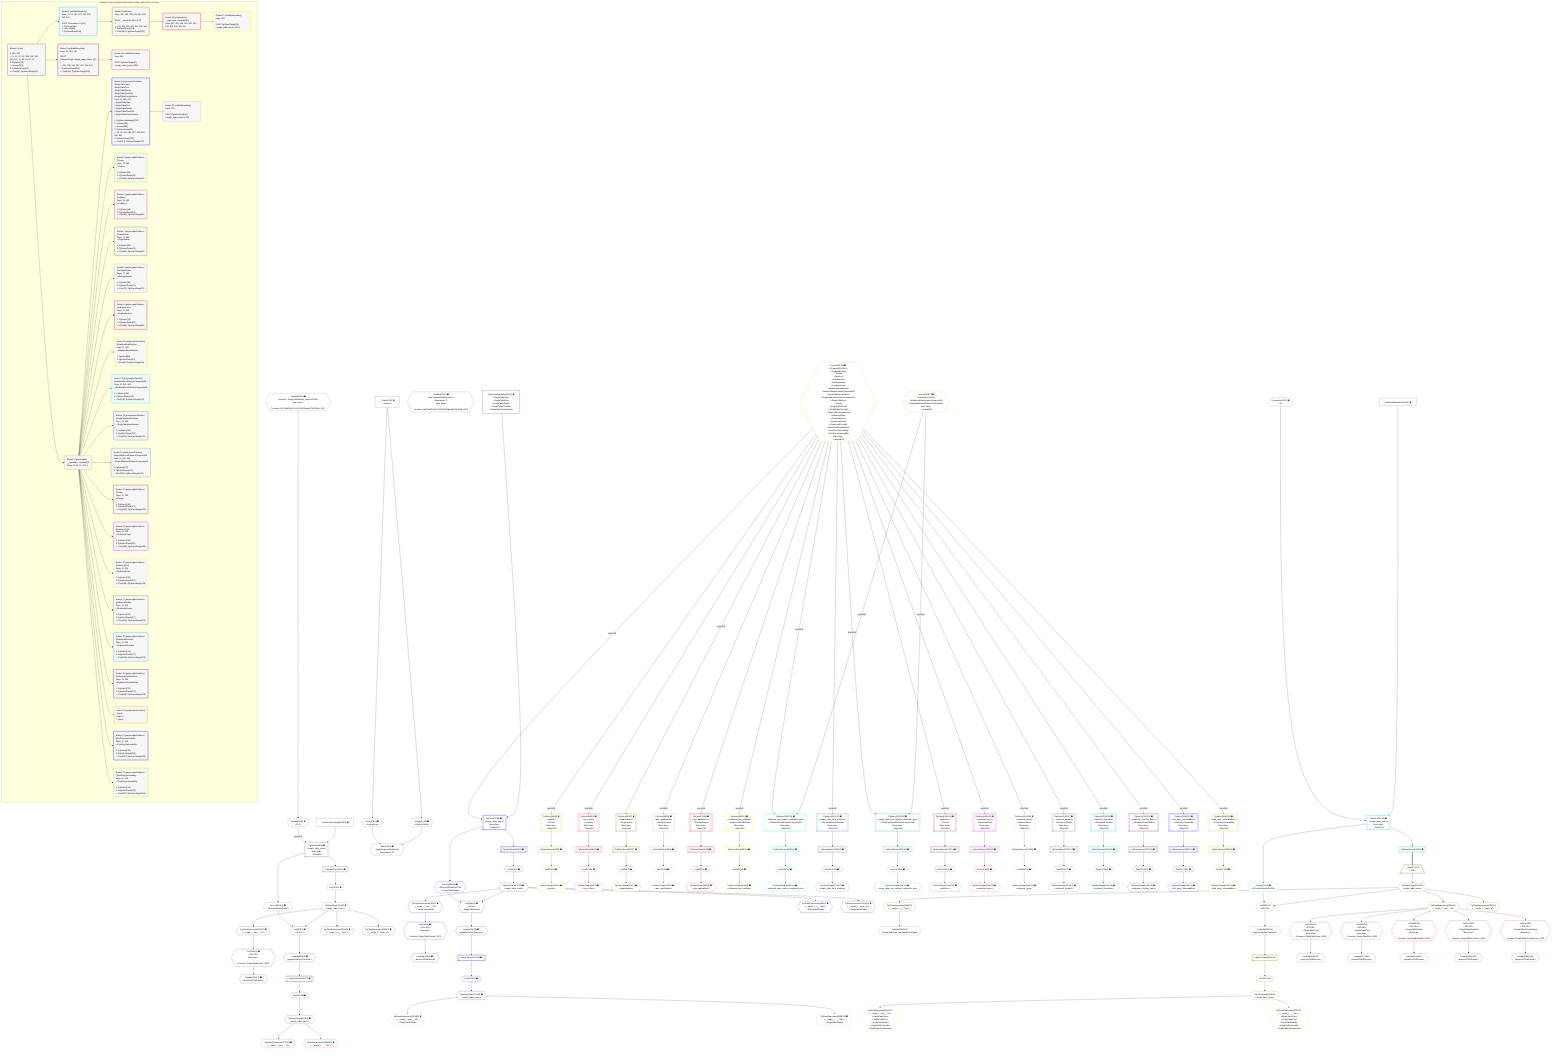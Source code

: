 %%{init: {'themeVariables': { 'fontSize': '12px'}}}%%
graph TD
    classDef path fill:#eee,stroke:#000,color:#000
    classDef plan fill:#fff,stroke-width:1px,color:#000
    classDef itemplan fill:#fff,stroke-width:2px,color:#000
    classDef unbatchedplan fill:#dff,stroke-width:1px,color:#000
    classDef sideeffectplan fill:#fcc,stroke-width:2px,color:#000
    classDef bucket fill:#f6f6f6,color:#000,stroke-width:2px,text-align:left

    subgraph "Buckets for queries/polymorphic/simple-single-table-items-root-topic"
    Bucket0("Bucket 0 (root)<br /><br />1: 353, 361<br />ᐳ: 9, 10, 12, 252, 292, 295, 300, 303, 367, 11, 15, 16, 23, 24<br />2: PgSelect[18]<br />ᐳ: Access[354]<br />3: PgSelectRows[21]<br />ᐳ: First[20], PgSelectSingle[22]"):::bucket
    Bucket1("Bucket 1 (nullableBoundary)<br />Deps: 11, 12, 361, 292, 295, 252, 300, 303<br /><br />ROOT Connectionᐸ8ᐳ[12]<br />1: PgSelect[250]<br />ᐳ: Access[362]<br />2: PgSelectRows[264]"):::bucket
    Bucket2("Bucket 2 (nullableBoundary)<br />Deps: 22, 252, 354<br /><br />ROOT PgSelectSingleᐸsingle_table_itemsᐳ[22]<br />1: <br />ᐳ: 251, 255, 256, 355, 253, 254, 356<br />2: PgSelectRows[262]<br />ᐳ: First[261], PgSelectSingle[263]"):::bucket
    Bucket3("Bucket 3 (polymorphic)<br />__typename: Lambda[24]<br />Deps: 23, 24, 11, 252, 4"):::bucket
    Bucket4("Bucket 4 (polymorphicPartition)<br />|SingleTableTopic<br />|SingleTablePost<br />|SingleTableDivider<br />|SingleTableChecklist<br />|SingleTableChecklistItem<br />Deps: 11, 365, 252<br />ᐳSingleTableTopic<br />ᐳSingleTablePost<br />ᐳSingleTableDivider<br />ᐳSingleTableChecklist<br />ᐳSingleTableChecklistItem<br /><br />1: PgSelectInlineApply[357]<br />2: PgSelect[28]<br />ᐳ: Access[358]<br />3: PgSelectRows[33]<br />ᐳ: 32, 34, 265, 266, 267, 268, 269, 359, 360<br />4: PgSelectRows[275]<br />ᐳ: First[274], PgSelectSingle[276]"):::bucket
    Bucket5("Bucket 5 (polymorphicPartition)<br />|Person<br />Deps: 11, 365<br />ᐳPerson<br /><br />1: PgSelect[38]<br />2: PgSelectRows[43]<br />ᐳ: First[42], PgSelectSingle[44]"):::bucket
    Bucket6("Bucket 6 (polymorphicPartition)<br />|LogEntry<br />Deps: 11, 365<br />ᐳLogEntry<br /><br />1: PgSelect[48]<br />2: PgSelectRows[53]<br />ᐳ: First[52], PgSelectSingle[54]"):::bucket
    Bucket7("Bucket 7 (polymorphicPartition)<br />|Organization<br />Deps: 11, 365<br />ᐳOrganization<br /><br />1: PgSelect[58]<br />2: PgSelectRows[63]<br />ᐳ: First[62], PgSelectSingle[64]"):::bucket
    Bucket8("Bucket 8 (polymorphicPartition)<br />|AwsApplication<br />Deps: 11, 365<br />ᐳAwsApplication<br /><br />1: PgSelect[68]<br />2: PgSelectRows[73]<br />ᐳ: First[72], PgSelectSingle[74]"):::bucket
    Bucket9("Bucket 9 (polymorphicPartition)<br />|GcpApplication<br />Deps: 11, 365<br />ᐳGcpApplication<br /><br />1: PgSelect[78]<br />2: PgSelectRows[83]<br />ᐳ: First[82], PgSelectSingle[84]"):::bucket
    Bucket10("Bucket 10 (polymorphicPartition)<br />|RelationalItemRelation<br />Deps: 11, 365<br />ᐳRelationalItemRelation<br /><br />1: PgSelect[88]<br />2: PgSelectRows[93]<br />ᐳ: First[92], PgSelectSingle[94]"):::bucket
    Bucket11("Bucket 11 (polymorphicPartition)<br />|RelationalItemRelationCompositePk<br />Deps: 11, 365, 366<br />ᐳRelationalItemRelationCompositePk<br /><br />1: PgSelect[100]<br />2: PgSelectRows[105]<br />ᐳ: First[104], PgSelectSingle[106]"):::bucket
    Bucket12("Bucket 12 (polymorphicPartition)<br />|SingleTableItemRelation<br />Deps: 11, 365<br />ᐳSingleTableItemRelation<br /><br />1: PgSelect[110]<br />2: PgSelectRows[115]<br />ᐳ: First[114], PgSelectSingle[116]"):::bucket
    Bucket13("Bucket 13 (polymorphicPartition)<br />|SingleTableItemRelationCompositePk<br />Deps: 11, 365, 366<br />ᐳSingleTableItemRelationCompositePk<br /><br />1: PgSelect[122]<br />2: PgSelectRows[127]<br />ᐳ: First[126], PgSelectSingle[128]"):::bucket
    Bucket14("Bucket 14 (polymorphicPartition)<br />|Priority<br />Deps: 11, 365<br />ᐳPriority<br /><br />1: PgSelect[142]<br />2: PgSelectRows[147]<br />ᐳ: First[146], PgSelectSingle[148]"):::bucket
    Bucket15("Bucket 15 (polymorphicPartition)<br />|RelationalTopic<br />Deps: 11, 365<br />ᐳRelationalTopic<br /><br />1: PgSelect[182]<br />2: PgSelectRows[187]<br />ᐳ: First[186], PgSelectSingle[188]"):::bucket
    Bucket16("Bucket 16 (polymorphicPartition)<br />|RelationalPost<br />Deps: 11, 365<br />ᐳRelationalPost<br /><br />1: PgSelect[192]<br />2: PgSelectRows[197]<br />ᐳ: First[196], PgSelectSingle[198]"):::bucket
    Bucket17("Bucket 17 (polymorphicPartition)<br />|RelationalDivider<br />Deps: 11, 365<br />ᐳRelationalDivider<br /><br />1: PgSelect[202]<br />2: PgSelectRows[207]<br />ᐳ: First[206], PgSelectSingle[208]"):::bucket
    Bucket18("Bucket 18 (polymorphicPartition)<br />|RelationalChecklist<br />Deps: 11, 365<br />ᐳRelationalChecklist<br /><br />1: PgSelect[212]<br />2: PgSelectRows[217]<br />ᐳ: First[216], PgSelectSingle[218]"):::bucket
    Bucket19("Bucket 19 (polymorphicPartition)<br />|RelationalChecklistItem<br />Deps: 11, 365<br />ᐳRelationalChecklistItem<br /><br />1: PgSelect[222]<br />2: PgSelectRows[227]<br />ᐳ: First[226], PgSelectSingle[228]"):::bucket
    Bucket20("Bucket 20 (polymorphicPartition)<br />|Query<br />Deps: 4<br />ᐳQuery"):::bucket
    Bucket21("Bucket 21 (polymorphicPartition)<br />|FirstPartyVulnerability<br />Deps: 11, 365<br />ᐳFirstPartyVulnerability<br /><br />1: PgSelect[233]<br />2: PgSelectRows[238]<br />ᐳ: First[237], PgSelectSingle[239]"):::bucket
    Bucket22("Bucket 22 (polymorphicPartition)<br />|ThirdPartyVulnerability<br />Deps: 11, 365<br />ᐳThirdPartyVulnerability<br /><br />1: PgSelect[243]<br />2: PgSelectRows[248]<br />ᐳ: First[247], PgSelectSingle[249]"):::bucket
    Bucket23("Bucket 23 (nullableBoundary)<br />Deps: 263<br /><br />ROOT PgSelectSingle{2}ᐸsingle_table_itemsᐳ[263]"):::bucket
    Bucket24("Bucket 24 (listItem)<br />Deps: 362, 292, 295, 252, 300, 303<br /><br />ROOT __Item{24}ᐸ264ᐳ[277]<br />1: <br />ᐳ: 278, 281, 283, 284, 311, 363, 364<br />2: PgSelectRows[321]<br />ᐳ: First[320], PgSelectSingle[322]"):::bucket
    Bucket25("Bucket 25 (nullableBoundary)<br />Deps: 276<br /><br />ROOT PgSelectSingle{4}ᐸsingle_table_itemsᐳ[276]"):::bucket
    Bucket26("Bucket 26 (polymorphic)<br />__typename: Lambda[284]<br />Deps: 292, 281, 295, 252, 300, 303, 284, 322, 278, 283, 311"):::bucket
    Bucket27("Bucket 27 (nullableBoundary)<br />Deps: 322<br /><br />ROOT PgSelectSingle{24}ᐸsingle_table_itemsᐳ[322]"):::bucket
    end
    Bucket0 --> Bucket1 & Bucket2 & Bucket3
    Bucket1 --> Bucket24
    Bucket2 --> Bucket23
    Bucket3 --> Bucket4 & Bucket5 & Bucket6 & Bucket7 & Bucket8 & Bucket9 & Bucket10 & Bucket11 & Bucket12 & Bucket13 & Bucket14 & Bucket15 & Bucket16 & Bucket17 & Bucket18 & Bucket19 & Bucket20 & Bucket21 & Bucket22
    Bucket4 --> Bucket25
    Bucket24 --> Bucket26
    Bucket26 --> Bucket27

    %% plan dependencies
    PgSelect18[["PgSelect[18∈0] ➊<br />ᐸsingle_table_itemsᐳ<br />More deps:<br />- Object[11]"]]:::plan
    Access16{{"Access[16∈0] ➊<br />ᐸ15.1ᐳ"}}:::plan
    PgSelectInlineApply353["PgSelectInlineApply[353∈0] ➊"]:::plan
    Access16 -->|rejectNull| PgSelect18
    PgSelectInlineApply353 --> PgSelect18
    Object11{{"Object[11∈0] ➊<br />ᐸ{pgSettings,withPgClient}ᐳ<br />Dependents: 20"}}:::plan
    Access9{{"Access[9∈0] ➊<br />ᐸ2.pgSettingsᐳ"}}:::plan
    Access10{{"Access[10∈0] ➊<br />ᐸ2.withPgClientᐳ"}}:::plan
    Access9 & Access10 --> Object11
    __Value2["__Value[2∈0] ➊<br />ᐸcontextᐳ"]:::plan
    __Value2 --> Access9
    __Value2 --> Access10
    Lambda15{{"Lambda[15∈0] ➊<br />ᐸspecifier_SingleTableDivider_base64JSONᐳ<br />More deps:<br />- Constantᐸ'WyJTaW5nbGVUYWJsZURpdmlkZXIiLDNd'ᐳ[367]"}}:::plan
    Lambda15 --> Access16
    First20{{"First[20∈0] ➊"}}:::plan
    PgSelectRows21[["PgSelectRows[21∈0] ➊"]]:::plan
    PgSelectRows21 --> First20
    PgSelect18 --> PgSelectRows21
    PgSelectSingle22{{"PgSelectSingle[22∈0] ➊<br />ᐸsingle_table_itemsᐳ"}}:::plan
    First20 --> PgSelectSingle22
    Lambda23{{"Lambda[23∈0] ➊<br />ᐸdecodeNodeIdWithCodecsᐳ<br />Dependents: 3<br />More deps:<br />- Constantᐸ'WyJTaW5nbGVUYWJsZURpdmlkZXIiLDNd'ᐳ[367]"}}:::plan
    Access354{{"Access[354∈0] ➊<br />ᐸ18.m.joinDetailsFor257ᐳ"}}:::plan
    PgSelect18 --> Access354
    Connection12{{"Connection[12∈0] ➊<br />ᐸ8ᐳ"}}:::plan
    PgSelectInlineApply361["PgSelectInlineApply[361∈0] ➊"]:::plan
    PgSelect250[["PgSelect[250∈1] ➊<br />ᐸsingle_table_itemsᐳ<br />More deps:<br />- Object[11]"]]:::plan
    Connection12 & PgSelectInlineApply361 --> PgSelect250
    PgSelectRows264[["PgSelectRows[264∈1] ➊"]]:::plan
    PgSelect250 --> PgSelectRows264
    Access362{{"Access[362∈1] ➊<br />ᐸ250.m.joinDetailsFor316ᐳ"}}:::plan
    PgSelect250 --> Access362
    List253{{"List[253∈2] ➊<br />ᐸ252,251ᐳ<br />More deps:<br />- Constantᐸ'SingleTableDivider'ᐳ[252]"}}:::plan
    PgClassExpression251{{"PgClassExpression[251∈2] ➊<br />ᐸ__single_t...ems__.”id”ᐳ"}}:::plan
    PgClassExpression251 --> List253
    List355{{"List[355∈2] ➊<br />ᐸ354,22ᐳ"}}:::plan
    Access354 & PgSelectSingle22 --> List355
    PgSelectSingle22 --> PgClassExpression251
    Lambda254{{"Lambda[254∈2] ➊<br />ᐸbase64JSONEncodeᐳ"}}:::plan
    List253 --> Lambda254
    PgClassExpression255{{"PgClassExpression[255∈2] ➊<br />ᐸ__single_t...s__.”type”ᐳ"}}:::plan
    PgSelectSingle22 --> PgClassExpression255
    PgClassExpression256{{"PgClassExpression[256∈2] ➊<br />ᐸ__single_t..._topic_id”ᐳ"}}:::plan
    PgSelectSingle22 --> PgClassExpression256
    First261{{"First[261∈2] ➊"}}:::plan
    PgSelectRows262[["PgSelectRows[262∈2] ➊"]]:::plan
    PgSelectRows262 --> First261
    Lambda356{{"Lambda[356∈2] ➊<br />ᐸpgInlineViaJoinTransformᐳ"}}:::plan
    Lambda356 --> PgSelectRows262
    PgSelectSingle263{{"PgSelectSingle[263∈2] ➊<br />ᐸsingle_table_itemsᐳ"}}:::plan
    First261 --> PgSelectSingle263
    List355 --> Lambda356
    Access365{{"Access[365∈3] ➊<br />ᐸ23.base64JSON.1ᐳ<br />ᐳSingleTableTopic<br />ᐳPerson<br />ᐳLogEntry<br />ᐳOrganization<br />ᐳAwsApplication<br />ᐳGcpApplication<br />ᐳRelationalItemRelation<br />ᐳRelationalItemRelationCompositePk<br />ᐳSingleTableItemRelation<br />ᐳSingleTableItemRelationCompositePk<br />ᐳSingleTablePost<br />ᐳPriority<br />ᐳSingleTableDivider<br />ᐳSingleTableChecklist<br />ᐳSingleTableChecklistItem<br />ᐳRelationalTopic<br />ᐳRelationalPost<br />ᐳRelationalDivider<br />ᐳRelationalChecklist<br />ᐳRelationalChecklistItem<br />ᐳFirstPartyVulnerability<br />ᐳThirdPartyVulnerability<br />More deps:<br />- Lambda[23]"}}:::plan
    Access366{{"Access[366∈3] ➊<br />ᐸ23.base64JSON.2ᐳ<br />ᐳRelationalItemRelationCompositePk<br />ᐳSingleTableItemRelationCompositePk<br />More deps:<br />- Lambda[23]"}}:::plan
    PgSelect28[["PgSelect[28∈4] ➊^<br />ᐸsingle_table_itemsᐳ<br />More deps:<br />- Object[11]"]]:::plan
    PgSelectInlineApply357["PgSelectInlineApply[357∈4] ➊<br />ᐳSingleTableTopic<br />ᐳSingleTablePost<br />ᐳSingleTableDivider<br />ᐳSingleTableChecklist<br />ᐳSingleTableChecklistItem"]:::plan
    Access365 -->|rejectNull| PgSelect28
    PgSelectInlineApply357 --> PgSelect28
    List266{{"List[266∈4] ➊^<br />ᐸ252,265ᐳ<br />More deps:<br />- Constantᐸ'SingleTableDivider'ᐳ[252]"}}:::plan
    PgClassExpression265{{"PgClassExpression[265∈4] ➊<br />ᐸ__single_t...ems__.”id”ᐳ<br />ᐳSingleTableDivider"}}:::plan
    PgClassExpression265 --> List266
    List359{{"List[359∈4] ➊<br />ᐸ358,34ᐳ<br />ᐳSingleTableDivider"}}:::plan
    Access358{{"Access[358∈4] ➊<br />ᐸ28.m.joinDetailsFor270ᐳ<br />ᐳSingleTableDivider"}}:::plan
    PgSelectSingle34{{"PgSelectSingle[34∈4] ➊^<br />ᐸsingle_table_itemsᐳ"}}:::plan
    Access358 & PgSelectSingle34 --> List359
    First32{{"First[32∈4] ➊^"}}:::plan
    PgSelectRows33[["PgSelectRows[33∈4] ➊^"]]:::plan
    PgSelectRows33 --> First32
    PgSelect28 --> PgSelectRows33
    First32 --> PgSelectSingle34
    PgSelectSingle34 --> PgClassExpression265
    Lambda267{{"Lambda[267∈4] ➊^<br />ᐸbase64JSONEncodeᐳ"}}:::plan
    List266 --> Lambda267
    PgClassExpression268{{"PgClassExpression[268∈4] ➊<br />ᐸ__single_t...s__.”type”ᐳ<br />ᐳSingleTableDivider"}}:::plan
    PgSelectSingle34 --> PgClassExpression268
    PgClassExpression269{{"PgClassExpression[269∈4] ➊<br />ᐸ__single_t..._topic_id”ᐳ<br />ᐳSingleTableDivider"}}:::plan
    PgSelectSingle34 --> PgClassExpression269
    First274{{"First[274∈4] ➊^"}}:::plan
    PgSelectRows275[["PgSelectRows[275∈4] ➊^"]]:::plan
    PgSelectRows275 --> First274
    Lambda360{{"Lambda[360∈4] ➊^<br />ᐸpgInlineViaJoinTransformᐳ"}}:::plan
    Lambda360 --> PgSelectRows275
    PgSelectSingle276{{"PgSelectSingle[276∈4] ➊^<br />ᐸsingle_table_itemsᐳ"}}:::plan
    First274 --> PgSelectSingle276
    PgSelect28 --> Access358
    List359 --> Lambda360
    PgSelect38[["PgSelect[38∈5] ➊<br />ᐸpeopleᐳ<br />ᐳPerson<br />More deps:<br />- Object[11]"]]:::plan
    Access365 -->|rejectNull| PgSelect38
    First42{{"First[42∈5] ➊^"}}:::plan
    PgSelectRows43[["PgSelectRows[43∈5] ➊^"]]:::plan
    PgSelectRows43 --> First42
    PgSelect38 --> PgSelectRows43
    PgSelectSingle44{{"PgSelectSingle[44∈5] ➊^<br />ᐸpeopleᐳ"}}:::plan
    First42 --> PgSelectSingle44
    PgSelect48[["PgSelect[48∈6] ➊<br />ᐸlog_entriesᐳ<br />ᐳLogEntry<br />More deps:<br />- Object[11]"]]:::plan
    Access365 -->|rejectNull| PgSelect48
    First52{{"First[52∈6] ➊^"}}:::plan
    PgSelectRows53[["PgSelectRows[53∈6] ➊^"]]:::plan
    PgSelectRows53 --> First52
    PgSelect48 --> PgSelectRows53
    PgSelectSingle54{{"PgSelectSingle[54∈6] ➊^<br />ᐸlog_entriesᐳ"}}:::plan
    First52 --> PgSelectSingle54
    PgSelect58[["PgSelect[58∈7] ➊<br />ᐸorganizationsᐳ<br />ᐳOrganization<br />More deps:<br />- Object[11]"]]:::plan
    Access365 -->|rejectNull| PgSelect58
    First62{{"First[62∈7] ➊^"}}:::plan
    PgSelectRows63[["PgSelectRows[63∈7] ➊^"]]:::plan
    PgSelectRows63 --> First62
    PgSelect58 --> PgSelectRows63
    PgSelectSingle64{{"PgSelectSingle[64∈7] ➊^<br />ᐸorganizationsᐳ"}}:::plan
    First62 --> PgSelectSingle64
    PgSelect68[["PgSelect[68∈8] ➊<br />ᐸaws_applicationsᐳ<br />ᐳAwsApplication<br />More deps:<br />- Object[11]"]]:::plan
    Access365 -->|rejectNull| PgSelect68
    First72{{"First[72∈8] ➊^"}}:::plan
    PgSelectRows73[["PgSelectRows[73∈8] ➊^"]]:::plan
    PgSelectRows73 --> First72
    PgSelect68 --> PgSelectRows73
    PgSelectSingle74{{"PgSelectSingle[74∈8] ➊^<br />ᐸaws_applicationsᐳ"}}:::plan
    First72 --> PgSelectSingle74
    PgSelect78[["PgSelect[78∈9] ➊<br />ᐸgcp_applicationsᐳ<br />ᐳGcpApplication<br />More deps:<br />- Object[11]"]]:::plan
    Access365 -->|rejectNull| PgSelect78
    First82{{"First[82∈9] ➊^"}}:::plan
    PgSelectRows83[["PgSelectRows[83∈9] ➊^"]]:::plan
    PgSelectRows83 --> First82
    PgSelect78 --> PgSelectRows83
    PgSelectSingle84{{"PgSelectSingle[84∈9] ➊^<br />ᐸgcp_applicationsᐳ"}}:::plan
    First82 --> PgSelectSingle84
    PgSelect88[["PgSelect[88∈10] ➊<br />ᐸrelational_item_relationsᐳ<br />ᐳRelationalItemRelation<br />More deps:<br />- Object[11]"]]:::plan
    Access365 -->|rejectNull| PgSelect88
    First92{{"First[92∈10] ➊^"}}:::plan
    PgSelectRows93[["PgSelectRows[93∈10] ➊^"]]:::plan
    PgSelectRows93 --> First92
    PgSelect88 --> PgSelectRows93
    PgSelectSingle94{{"PgSelectSingle[94∈10] ➊^<br />ᐸrelational_item_relationsᐳ"}}:::plan
    First92 --> PgSelectSingle94
    PgSelect100[["PgSelect[100∈11] ➊<br />ᐸrelational_item_relation_composite_pksᐳ<br />ᐳRelationalItemRelationCompositePk<br />More deps:<br />- Object[11]"]]:::plan
    Access365 -->|rejectNull| PgSelect100
    Access366 -->|rejectNull| PgSelect100
    First104{{"First[104∈11] ➊^"}}:::plan
    PgSelectRows105[["PgSelectRows[105∈11] ➊^"]]:::plan
    PgSelectRows105 --> First104
    PgSelect100 --> PgSelectRows105
    PgSelectSingle106{{"PgSelectSingle[106∈11] ➊^<br />ᐸrelational_item_relation_composite_pksᐳ"}}:::plan
    First104 --> PgSelectSingle106
    PgSelect110[["PgSelect[110∈12] ➊<br />ᐸsingle_table_item_relationsᐳ<br />ᐳSingleTableItemRelation<br />More deps:<br />- Object[11]"]]:::plan
    Access365 -->|rejectNull| PgSelect110
    First114{{"First[114∈12] ➊^"}}:::plan
    PgSelectRows115[["PgSelectRows[115∈12] ➊^"]]:::plan
    PgSelectRows115 --> First114
    PgSelect110 --> PgSelectRows115
    PgSelectSingle116{{"PgSelectSingle[116∈12] ➊^<br />ᐸsingle_table_item_relationsᐳ"}}:::plan
    First114 --> PgSelectSingle116
    PgSelect122[["PgSelect[122∈13] ➊<br />ᐸsingle_table_item_relation_composite_pksᐳ<br />ᐳSingleTableItemRelationCompositePk<br />More deps:<br />- Object[11]"]]:::plan
    Access365 -->|rejectNull| PgSelect122
    Access366 -->|rejectNull| PgSelect122
    First126{{"First[126∈13] ➊^"}}:::plan
    PgSelectRows127[["PgSelectRows[127∈13] ➊^"]]:::plan
    PgSelectRows127 --> First126
    PgSelect122 --> PgSelectRows127
    PgSelectSingle128{{"PgSelectSingle[128∈13] ➊^<br />ᐸsingle_table_item_relation_composite_pksᐳ"}}:::plan
    First126 --> PgSelectSingle128
    PgSelect142[["PgSelect[142∈14] ➊<br />ᐸprioritiesᐳ<br />ᐳPriority<br />More deps:<br />- Object[11]"]]:::plan
    Access365 -->|rejectNull| PgSelect142
    First146{{"First[146∈14] ➊^"}}:::plan
    PgSelectRows147[["PgSelectRows[147∈14] ➊^"]]:::plan
    PgSelectRows147 --> First146
    PgSelect142 --> PgSelectRows147
    PgSelectSingle148{{"PgSelectSingle[148∈14] ➊^<br />ᐸprioritiesᐳ"}}:::plan
    First146 --> PgSelectSingle148
    PgSelect182[["PgSelect[182∈15] ➊<br />ᐸrelational_topicsᐳ<br />ᐳRelationalTopic<br />More deps:<br />- Object[11]"]]:::plan
    Access365 -->|rejectNull| PgSelect182
    First186{{"First[186∈15] ➊^"}}:::plan
    PgSelectRows187[["PgSelectRows[187∈15] ➊^"]]:::plan
    PgSelectRows187 --> First186
    PgSelect182 --> PgSelectRows187
    PgSelectSingle188{{"PgSelectSingle[188∈15] ➊^<br />ᐸrelational_topicsᐳ"}}:::plan
    First186 --> PgSelectSingle188
    PgSelect192[["PgSelect[192∈16] ➊<br />ᐸrelational_postsᐳ<br />ᐳRelationalPost<br />More deps:<br />- Object[11]"]]:::plan
    Access365 -->|rejectNull| PgSelect192
    First196{{"First[196∈16] ➊^"}}:::plan
    PgSelectRows197[["PgSelectRows[197∈16] ➊^"]]:::plan
    PgSelectRows197 --> First196
    PgSelect192 --> PgSelectRows197
    PgSelectSingle198{{"PgSelectSingle[198∈16] ➊^<br />ᐸrelational_postsᐳ"}}:::plan
    First196 --> PgSelectSingle198
    PgSelect202[["PgSelect[202∈17] ➊<br />ᐸrelational_dividersᐳ<br />ᐳRelationalDivider<br />More deps:<br />- Object[11]"]]:::plan
    Access365 -->|rejectNull| PgSelect202
    First206{{"First[206∈17] ➊^"}}:::plan
    PgSelectRows207[["PgSelectRows[207∈17] ➊^"]]:::plan
    PgSelectRows207 --> First206
    PgSelect202 --> PgSelectRows207
    PgSelectSingle208{{"PgSelectSingle[208∈17] ➊^<br />ᐸrelational_dividersᐳ"}}:::plan
    First206 --> PgSelectSingle208
    PgSelect212[["PgSelect[212∈18] ➊<br />ᐸrelational_checklistsᐳ<br />ᐳRelationalChecklist<br />More deps:<br />- Object[11]"]]:::plan
    Access365 -->|rejectNull| PgSelect212
    First216{{"First[216∈18] ➊^"}}:::plan
    PgSelectRows217[["PgSelectRows[217∈18] ➊^"]]:::plan
    PgSelectRows217 --> First216
    PgSelect212 --> PgSelectRows217
    PgSelectSingle218{{"PgSelectSingle[218∈18] ➊^<br />ᐸrelational_checklistsᐳ"}}:::plan
    First216 --> PgSelectSingle218
    PgSelect222[["PgSelect[222∈19] ➊<br />ᐸrelational_checklist_itemsᐳ<br />ᐳRelationalChecklistItem<br />More deps:<br />- Object[11]"]]:::plan
    Access365 -->|rejectNull| PgSelect222
    First226{{"First[226∈19] ➊^"}}:::plan
    PgSelectRows227[["PgSelectRows[227∈19] ➊^"]]:::plan
    PgSelectRows227 --> First226
    PgSelect222 --> PgSelectRows227
    PgSelectSingle228{{"PgSelectSingle[228∈19] ➊^<br />ᐸrelational_checklist_itemsᐳ"}}:::plan
    First226 --> PgSelectSingle228
    PgSelect233[["PgSelect[233∈21] ➊<br />ᐸfirst_party_vulnerabilitiesᐳ<br />ᐳFirstPartyVulnerability<br />More deps:<br />- Object[11]"]]:::plan
    Access365 -->|rejectNull| PgSelect233
    First237{{"First[237∈21] ➊^"}}:::plan
    PgSelectRows238[["PgSelectRows[238∈21] ➊^"]]:::plan
    PgSelectRows238 --> First237
    PgSelect233 --> PgSelectRows238
    PgSelectSingle239{{"PgSelectSingle[239∈21] ➊^<br />ᐸfirst_party_vulnerabilitiesᐳ"}}:::plan
    First237 --> PgSelectSingle239
    PgSelect243[["PgSelect[243∈22] ➊<br />ᐸthird_party_vulnerabilitiesᐳ<br />ᐳThirdPartyVulnerability<br />More deps:<br />- Object[11]"]]:::plan
    Access365 -->|rejectNull| PgSelect243
    First247{{"First[247∈22] ➊^"}}:::plan
    PgSelectRows248[["PgSelectRows[248∈22] ➊^"]]:::plan
    PgSelectRows248 --> First247
    PgSelect243 --> PgSelectRows248
    PgSelectSingle249{{"PgSelectSingle[249∈22] ➊^<br />ᐸthird_party_vulnerabilitiesᐳ"}}:::plan
    First247 --> PgSelectSingle249
    PgClassExpression279{{"PgClassExpression[279∈23] ➊<br />ᐸ__single_t...ems__.”id”ᐳ"}}:::plan
    PgSelectSingle263 --> PgClassExpression279
    PgClassExpression280{{"PgClassExpression[280∈23] ➊<br />ᐸ__single_t...__.”title”ᐳ"}}:::plan
    PgSelectSingle263 --> PgClassExpression280
    List363{{"List[363∈24]<br />ᐸ362,278ᐳ"}}:::plan
    PgSelectSingle278{{"PgSelectSingle[278∈24]<br />ᐸsingle_table_itemsᐳ"}}:::plan
    Access362 & PgSelectSingle278 --> List363
    __Item277[/"__Item[277∈24]<br />ᐸ264ᐳ"\]:::itemplan
    PgSelectRows264 ==> __Item277
    __Item277 --> PgSelectSingle278
    PgClassExpression281{{"PgClassExpression[281∈24]<br />ᐸ__single_t...ems__.”id”ᐳ"}}:::plan
    PgSelectSingle278 --> PgClassExpression281
    PgClassExpression283{{"PgClassExpression[283∈24]<br />ᐸ__single_t...s__.”type”ᐳ"}}:::plan
    PgSelectSingle278 --> PgClassExpression283
    Lambda284{{"Lambda[284∈24]<br />ᐸSingleTableItem_typeNameFromTypeᐳ"}}:::plan
    PgClassExpression283 --> Lambda284
    PgClassExpression311{{"PgClassExpression[311∈24]<br />ᐸ__single_t..._topic_id”ᐳ"}}:::plan
    PgSelectSingle278 --> PgClassExpression311
    First320{{"First[320∈24]"}}:::plan
    PgSelectRows321[["PgSelectRows[321∈24]"]]:::plan
    PgSelectRows321 --> First320
    Lambda364{{"Lambda[364∈24]<br />ᐸpgInlineViaJoinTransformᐳ"}}:::plan
    Lambda364 --> PgSelectRows321
    PgSelectSingle322{{"PgSelectSingle[322∈24]<br />ᐸsingle_table_itemsᐳ"}}:::plan
    First320 --> PgSelectSingle322
    List363 --> Lambda364
    PgClassExpression285{{"PgClassExpression[285∈25] ➊<br />ᐸ__single_t...ems__.”id”ᐳ<br />ᐳSingleTableDivider"}}:::plan
    PgSelectSingle276 --> PgClassExpression285
    PgClassExpression286{{"PgClassExpression[286∈25] ➊<br />ᐸ__single_t...__.”title”ᐳ<br />ᐳSingleTableDivider"}}:::plan
    PgSelectSingle276 --> PgClassExpression286
    List293{{"List[293∈26]<br />ᐸ292,281ᐳ<br />ᐳSingleTableTopic<br />More deps:<br />- Constantᐸ'SingleTableTopic'ᐳ[292]"}}:::plan
    PgClassExpression281 --> List293
    List296{{"List[296∈26]<br />ᐸ295,281ᐳ<br />ᐳSingleTablePost<br />More deps:<br />- Constantᐸ'SingleTablePost'ᐳ[295]"}}:::plan
    PgClassExpression281 --> List296
    List298{{"List[298∈26]<br />ᐸ252,281ᐳ<br />ᐳSingleTableDivider<br />More deps:<br />- Constantᐸ'SingleTableDivider'ᐳ[252]"}}:::plan
    PgClassExpression281 --> List298
    List301{{"List[301∈26]<br />ᐸ300,281ᐳ<br />ᐳSingleTableChecklist<br />More deps:<br />- Constantᐸ'SingleTableChecklist'ᐳ[300]"}}:::plan
    PgClassExpression281 --> List301
    List304{{"List[304∈26]<br />ᐸ303,281ᐳ<br />ᐳSingleTableChecklistItem<br />More deps:<br />- Constantᐸ'SingleTableChecklistItem'ᐳ[303]"}}:::plan
    PgClassExpression281 --> List304
    Lambda294{{"Lambda[294∈26]^<br />ᐸbase64JSONEncodeᐳ"}}:::plan
    List293 --> Lambda294
    Lambda297{{"Lambda[297∈26]^<br />ᐸbase64JSONEncodeᐳ"}}:::plan
    List296 --> Lambda297
    Lambda299{{"Lambda[299∈26]^<br />ᐸbase64JSONEncodeᐳ"}}:::plan
    List298 --> Lambda299
    Lambda302{{"Lambda[302∈26]^<br />ᐸbase64JSONEncodeᐳ"}}:::plan
    List301 --> Lambda302
    Lambda305{{"Lambda[305∈26]^<br />ᐸbase64JSONEncodeᐳ"}}:::plan
    List304 --> Lambda305
    PgClassExpression351{{"PgClassExpression[351∈27]<br />ᐸ__single_t...ems__.”id”ᐳ<br />ᐳSingleTableTopic<br />ᐳSingleTablePost<br />ᐳSingleTableDivider<br />ᐳSingleTableChecklist<br />ᐳSingleTableChecklistItem"}}:::plan
    PgSelectSingle322 --> PgClassExpression351
    PgClassExpression352{{"PgClassExpression[352∈27]<br />ᐸ__single_t...__.”title”ᐳ<br />ᐳSingleTableTopic<br />ᐳSingleTablePost<br />ᐳSingleTableDivider<br />ᐳSingleTableChecklist<br />ᐳSingleTableChecklistItem"}}:::plan
    PgSelectSingle322 --> PgClassExpression352

    %% define steps
    classDef bucket0 stroke:#696969
    class Bucket0,__Value2,Access9,Access10,Object11,Connection12,Lambda15,Access16,PgSelect18,First20,PgSelectRows21,PgSelectSingle22,Lambda23,PgSelectInlineApply353,Access354,PgSelectInlineApply361 bucket0
    classDef bucket1 stroke:#00bfff
    class Bucket1,PgSelect250,PgSelectRows264,Access362 bucket1
    classDef bucket2 stroke:#7f007f
    class Bucket2,PgClassExpression251,List253,Lambda254,PgClassExpression255,PgClassExpression256,First261,PgSelectRows262,PgSelectSingle263,List355,Lambda356 bucket2
    classDef bucket3 stroke:#ffa500
    class Bucket3,Access365,Access366 bucket3
    classDef bucket4 stroke:#0000ff
    class Bucket4,PgSelect28,First32,PgSelectRows33,PgSelectSingle34,PgClassExpression265,List266,Lambda267,PgClassExpression268,PgClassExpression269,First274,PgSelectRows275,PgSelectSingle276,PgSelectInlineApply357,Access358,List359,Lambda360 bucket4
    classDef bucket5 stroke:#7fff00
    class Bucket5,PgSelect38,First42,PgSelectRows43,PgSelectSingle44 bucket5
    classDef bucket6 stroke:#ff1493
    class Bucket6,PgSelect48,First52,PgSelectRows53,PgSelectSingle54 bucket6
    classDef bucket7 stroke:#808000
    class Bucket7,PgSelect58,First62,PgSelectRows63,PgSelectSingle64 bucket7
    classDef bucket8 stroke:#dda0dd
    class Bucket8,PgSelect68,First72,PgSelectRows73,PgSelectSingle74 bucket8
    classDef bucket9 stroke:#ff0000
    class Bucket9,PgSelect78,First82,PgSelectRows83,PgSelectSingle84 bucket9
    classDef bucket10 stroke:#ffff00
    class Bucket10,PgSelect88,First92,PgSelectRows93,PgSelectSingle94 bucket10
    classDef bucket11 stroke:#00ffff
    class Bucket11,PgSelect100,First104,PgSelectRows105,PgSelectSingle106 bucket11
    classDef bucket12 stroke:#4169e1
    class Bucket12,PgSelect110,First114,PgSelectRows115,PgSelectSingle116 bucket12
    classDef bucket13 stroke:#3cb371
    class Bucket13,PgSelect122,First126,PgSelectRows127,PgSelectSingle128 bucket13
    classDef bucket14 stroke:#a52a2a
    class Bucket14,PgSelect142,First146,PgSelectRows147,PgSelectSingle148 bucket14
    classDef bucket15 stroke:#ff00ff
    class Bucket15,PgSelect182,First186,PgSelectRows187,PgSelectSingle188 bucket15
    classDef bucket16 stroke:#f5deb3
    class Bucket16,PgSelect192,First196,PgSelectRows197,PgSelectSingle198 bucket16
    classDef bucket17 stroke:#696969
    class Bucket17,PgSelect202,First206,PgSelectRows207,PgSelectSingle208 bucket17
    classDef bucket18 stroke:#00bfff
    class Bucket18,PgSelect212,First216,PgSelectRows217,PgSelectSingle218 bucket18
    classDef bucket19 stroke:#7f007f
    class Bucket19,PgSelect222,First226,PgSelectRows227,PgSelectSingle228 bucket19
    classDef bucket20 stroke:#ffa500
    class Bucket20 bucket20
    classDef bucket21 stroke:#0000ff
    class Bucket21,PgSelect233,First237,PgSelectRows238,PgSelectSingle239 bucket21
    classDef bucket22 stroke:#7fff00
    class Bucket22,PgSelect243,First247,PgSelectRows248,PgSelectSingle249 bucket22
    classDef bucket23 stroke:#ff1493
    class Bucket23,PgClassExpression279,PgClassExpression280 bucket23
    classDef bucket24 stroke:#808000
    class Bucket24,__Item277,PgSelectSingle278,PgClassExpression281,PgClassExpression283,Lambda284,PgClassExpression311,First320,PgSelectRows321,PgSelectSingle322,List363,Lambda364 bucket24
    classDef bucket25 stroke:#dda0dd
    class Bucket25,PgClassExpression285,PgClassExpression286 bucket25
    classDef bucket26 stroke:#ff0000
    class Bucket26,List293,Lambda294,List296,Lambda297,List298,Lambda299,List301,Lambda302,List304,Lambda305 bucket26
    classDef bucket27 stroke:#ffff00
    class Bucket27,PgClassExpression351,PgClassExpression352 bucket27